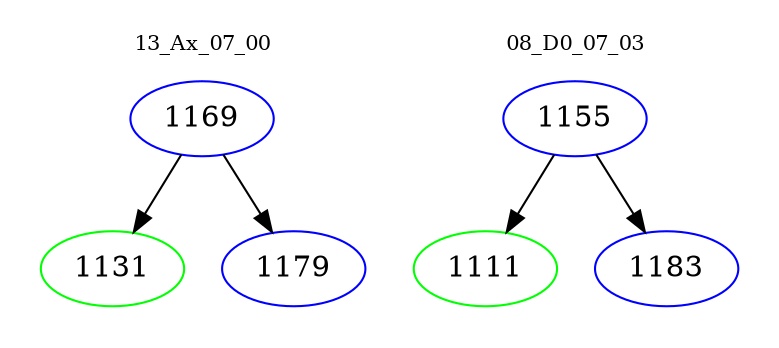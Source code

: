 digraph{
subgraph cluster_0 {
color = white
label = "13_Ax_07_00";
fontsize=10;
T0_1169 [label="1169", color="blue"]
T0_1169 -> T0_1131 [color="black"]
T0_1131 [label="1131", color="green"]
T0_1169 -> T0_1179 [color="black"]
T0_1179 [label="1179", color="blue"]
}
subgraph cluster_1 {
color = white
label = "08_D0_07_03";
fontsize=10;
T1_1155 [label="1155", color="blue"]
T1_1155 -> T1_1111 [color="black"]
T1_1111 [label="1111", color="green"]
T1_1155 -> T1_1183 [color="black"]
T1_1183 [label="1183", color="blue"]
}
}
